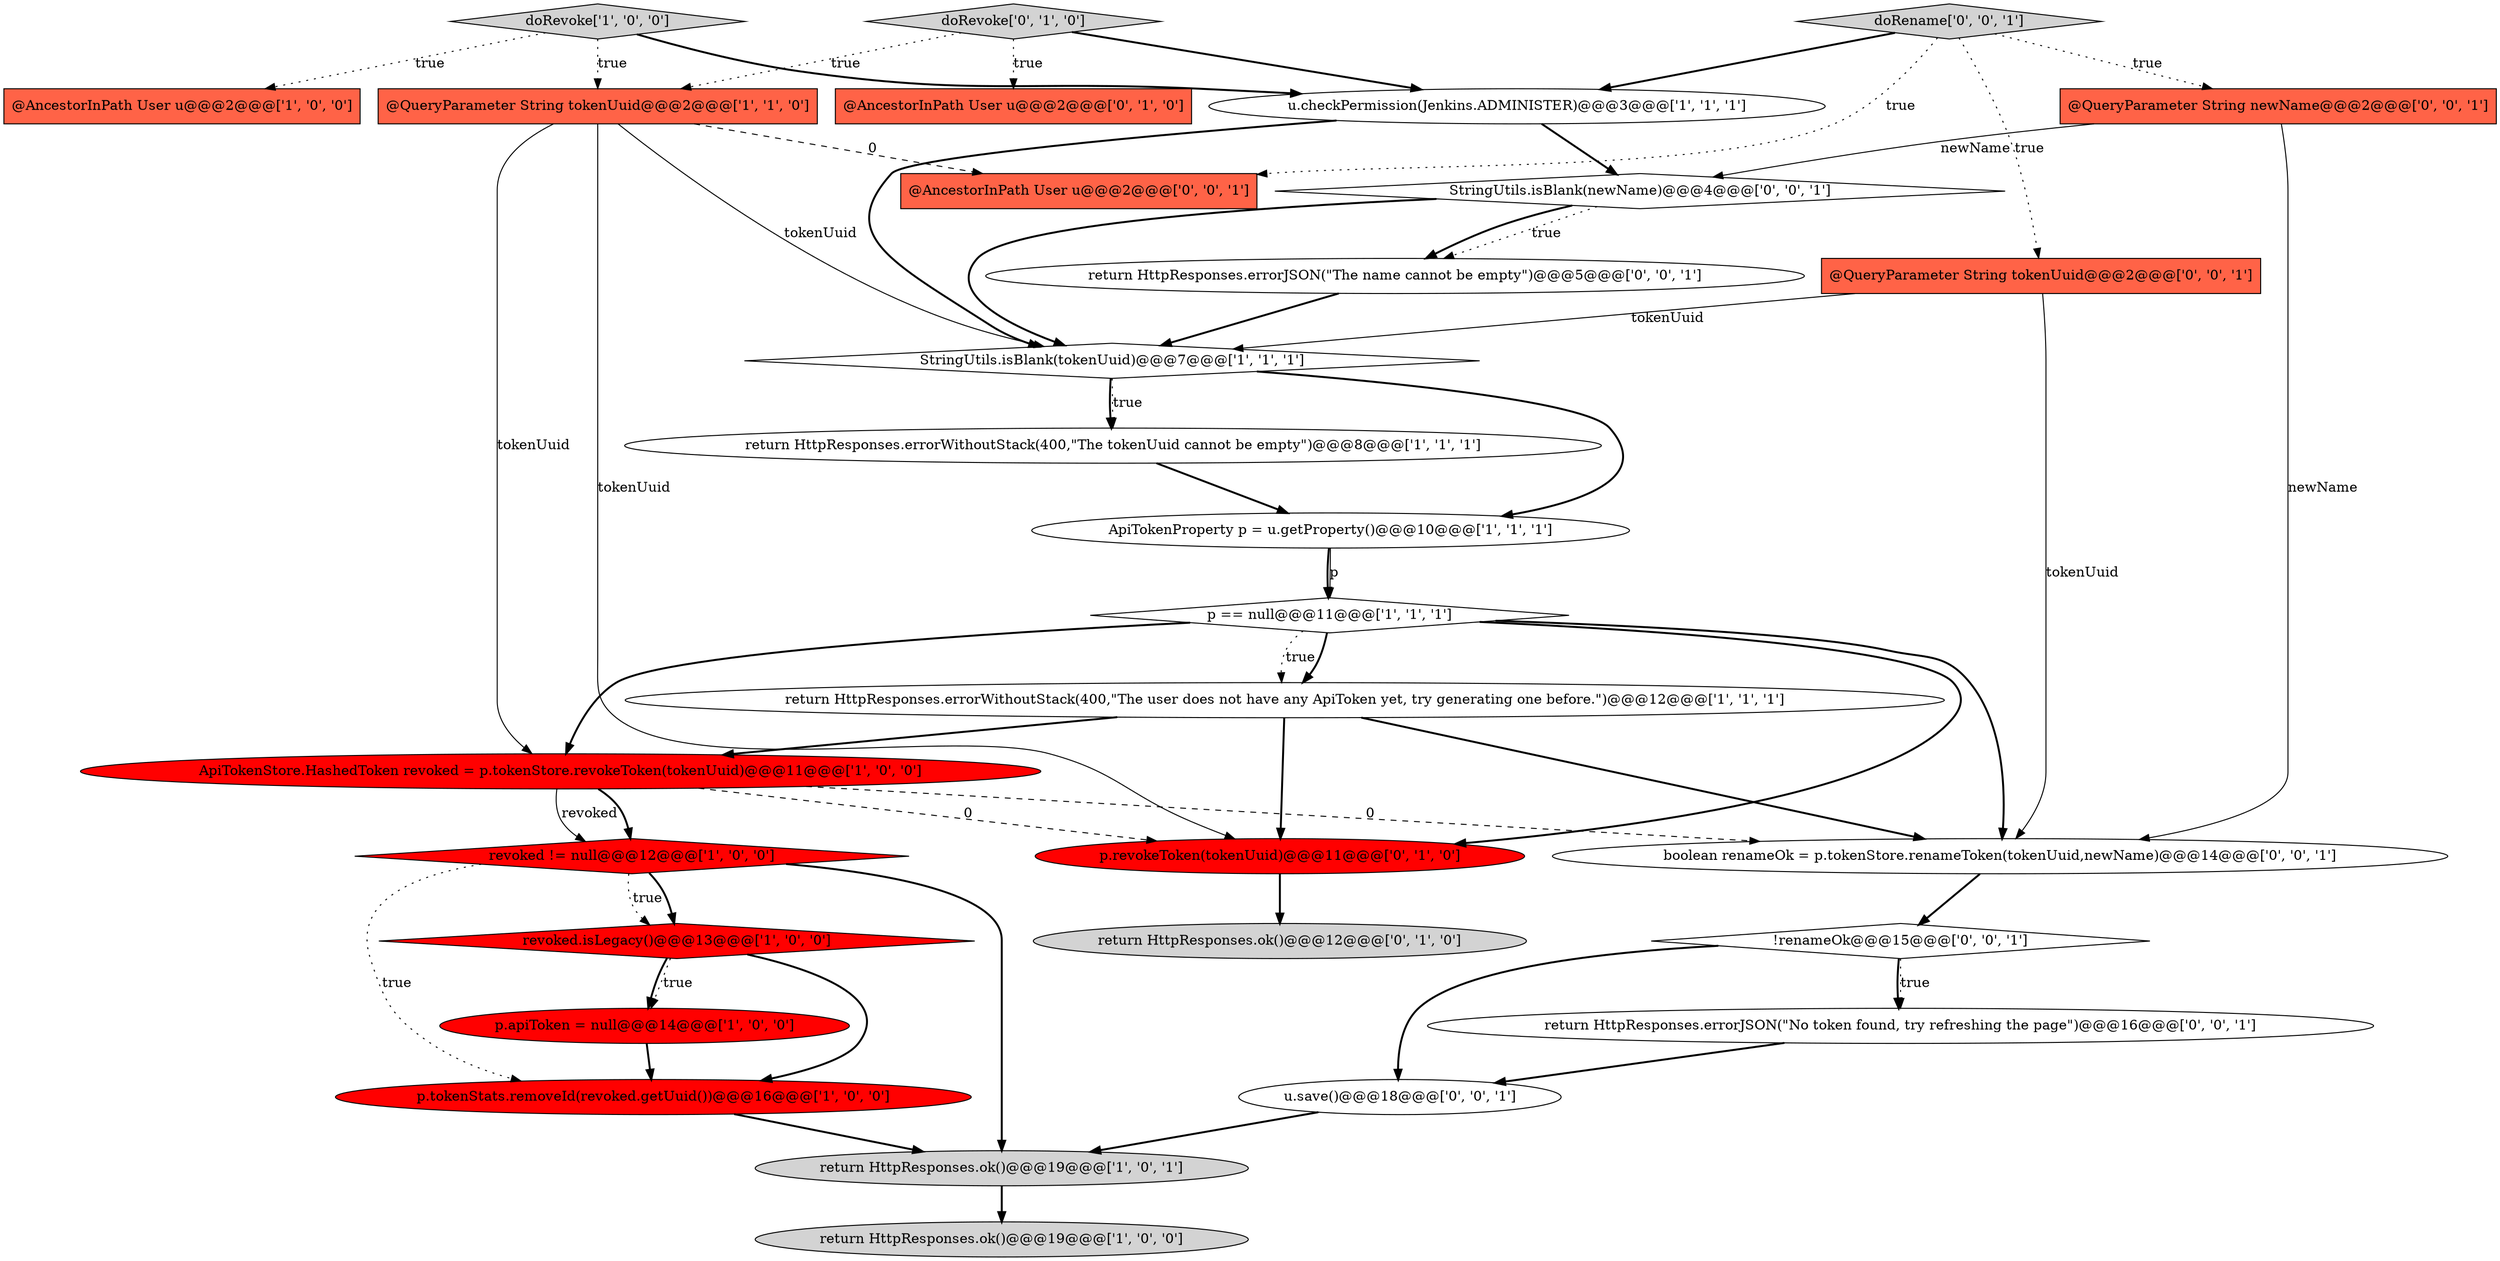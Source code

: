 digraph {
11 [style = filled, label = "return HttpResponses.ok()@@@19@@@['1', '0', '0']", fillcolor = lightgray, shape = ellipse image = "AAA0AAABBB1BBB"];
23 [style = filled, label = "boolean renameOk = p.tokenStore.renameToken(tokenUuid,newName)@@@14@@@['0', '0', '1']", fillcolor = white, shape = ellipse image = "AAA0AAABBB3BBB"];
20 [style = filled, label = "u.save()@@@18@@@['0', '0', '1']", fillcolor = white, shape = ellipse image = "AAA0AAABBB3BBB"];
25 [style = filled, label = "@QueryParameter String tokenUuid@@@2@@@['0', '0', '1']", fillcolor = tomato, shape = box image = "AAA0AAABBB3BBB"];
1 [style = filled, label = "p.apiToken = null@@@14@@@['1', '0', '0']", fillcolor = red, shape = ellipse image = "AAA1AAABBB1BBB"];
14 [style = filled, label = "revoked != null@@@12@@@['1', '0', '0']", fillcolor = red, shape = diamond image = "AAA1AAABBB1BBB"];
2 [style = filled, label = "return HttpResponses.ok()@@@19@@@['1', '0', '1']", fillcolor = lightgray, shape = ellipse image = "AAA0AAABBB1BBB"];
4 [style = filled, label = "return HttpResponses.errorWithoutStack(400,\"The tokenUuid cannot be empty\")@@@8@@@['1', '1', '1']", fillcolor = white, shape = ellipse image = "AAA0AAABBB1BBB"];
22 [style = filled, label = "return HttpResponses.errorJSON(\"The name cannot be empty\")@@@5@@@['0', '0', '1']", fillcolor = white, shape = ellipse image = "AAA0AAABBB3BBB"];
29 [style = filled, label = "return HttpResponses.errorJSON(\"No token found, try refreshing the page\")@@@16@@@['0', '0', '1']", fillcolor = white, shape = ellipse image = "AAA0AAABBB3BBB"];
5 [style = filled, label = "@QueryParameter String tokenUuid@@@2@@@['1', '1', '0']", fillcolor = tomato, shape = box image = "AAA0AAABBB1BBB"];
7 [style = filled, label = "ApiTokenProperty p = u.getProperty()@@@10@@@['1', '1', '1']", fillcolor = white, shape = ellipse image = "AAA0AAABBB1BBB"];
8 [style = filled, label = "revoked.isLegacy()@@@13@@@['1', '0', '0']", fillcolor = red, shape = diamond image = "AAA1AAABBB1BBB"];
15 [style = filled, label = "doRevoke['1', '0', '0']", fillcolor = lightgray, shape = diamond image = "AAA0AAABBB1BBB"];
0 [style = filled, label = "@AncestorInPath User u@@@2@@@['1', '0', '0']", fillcolor = tomato, shape = box image = "AAA0AAABBB1BBB"];
26 [style = filled, label = "!renameOk@@@15@@@['0', '0', '1']", fillcolor = white, shape = diamond image = "AAA0AAABBB3BBB"];
13 [style = filled, label = "p == null@@@11@@@['1', '1', '1']", fillcolor = white, shape = diamond image = "AAA0AAABBB1BBB"];
12 [style = filled, label = "u.checkPermission(Jenkins.ADMINISTER)@@@3@@@['1', '1', '1']", fillcolor = white, shape = ellipse image = "AAA0AAABBB1BBB"];
27 [style = filled, label = "@AncestorInPath User u@@@2@@@['0', '0', '1']", fillcolor = tomato, shape = box image = "AAA0AAABBB3BBB"];
28 [style = filled, label = "StringUtils.isBlank(newName)@@@4@@@['0', '0', '1']", fillcolor = white, shape = diamond image = "AAA0AAABBB3BBB"];
10 [style = filled, label = "p.tokenStats.removeId(revoked.getUuid())@@@16@@@['1', '0', '0']", fillcolor = red, shape = ellipse image = "AAA1AAABBB1BBB"];
17 [style = filled, label = "@AncestorInPath User u@@@2@@@['0', '1', '0']", fillcolor = tomato, shape = box image = "AAA0AAABBB2BBB"];
19 [style = filled, label = "return HttpResponses.ok()@@@12@@@['0', '1', '0']", fillcolor = lightgray, shape = ellipse image = "AAA0AAABBB2BBB"];
21 [style = filled, label = "@QueryParameter String newName@@@2@@@['0', '0', '1']", fillcolor = tomato, shape = box image = "AAA0AAABBB3BBB"];
18 [style = filled, label = "p.revokeToken(tokenUuid)@@@11@@@['0', '1', '0']", fillcolor = red, shape = ellipse image = "AAA1AAABBB2BBB"];
3 [style = filled, label = "return HttpResponses.errorWithoutStack(400,\"The user does not have any ApiToken yet, try generating one before.\")@@@12@@@['1', '1', '1']", fillcolor = white, shape = ellipse image = "AAA0AAABBB1BBB"];
6 [style = filled, label = "StringUtils.isBlank(tokenUuid)@@@7@@@['1', '1', '1']", fillcolor = white, shape = diamond image = "AAA0AAABBB1BBB"];
9 [style = filled, label = "ApiTokenStore.HashedToken revoked = p.tokenStore.revokeToken(tokenUuid)@@@11@@@['1', '0', '0']", fillcolor = red, shape = ellipse image = "AAA1AAABBB1BBB"];
16 [style = filled, label = "doRevoke['0', '1', '0']", fillcolor = lightgray, shape = diamond image = "AAA0AAABBB2BBB"];
24 [style = filled, label = "doRename['0', '0', '1']", fillcolor = lightgray, shape = diamond image = "AAA0AAABBB3BBB"];
7->13 [style = bold, label=""];
15->5 [style = dotted, label="true"];
8->10 [style = bold, label=""];
25->6 [style = solid, label="tokenUuid"];
5->9 [style = solid, label="tokenUuid"];
28->6 [style = bold, label=""];
24->12 [style = bold, label=""];
12->28 [style = bold, label=""];
13->3 [style = dotted, label="true"];
24->25 [style = dotted, label="true"];
7->13 [style = solid, label="p"];
9->18 [style = dashed, label="0"];
26->29 [style = bold, label=""];
16->17 [style = dotted, label="true"];
18->19 [style = bold, label=""];
23->26 [style = bold, label=""];
24->27 [style = dotted, label="true"];
12->6 [style = bold, label=""];
15->0 [style = dotted, label="true"];
9->23 [style = dashed, label="0"];
14->10 [style = dotted, label="true"];
4->7 [style = bold, label=""];
5->6 [style = solid, label="tokenUuid"];
3->18 [style = bold, label=""];
9->14 [style = solid, label="revoked"];
20->2 [style = bold, label=""];
3->9 [style = bold, label=""];
8->1 [style = bold, label=""];
8->1 [style = dotted, label="true"];
6->4 [style = bold, label=""];
29->20 [style = bold, label=""];
3->23 [style = bold, label=""];
5->27 [style = dashed, label="0"];
13->3 [style = bold, label=""];
21->23 [style = solid, label="newName"];
6->4 [style = dotted, label="true"];
16->5 [style = dotted, label="true"];
28->22 [style = dotted, label="true"];
9->14 [style = bold, label=""];
13->23 [style = bold, label=""];
14->8 [style = dotted, label="true"];
22->6 [style = bold, label=""];
26->29 [style = dotted, label="true"];
10->2 [style = bold, label=""];
14->8 [style = bold, label=""];
14->2 [style = bold, label=""];
13->9 [style = bold, label=""];
15->12 [style = bold, label=""];
6->7 [style = bold, label=""];
5->18 [style = solid, label="tokenUuid"];
1->10 [style = bold, label=""];
24->21 [style = dotted, label="true"];
16->12 [style = bold, label=""];
2->11 [style = bold, label=""];
28->22 [style = bold, label=""];
26->20 [style = bold, label=""];
13->18 [style = bold, label=""];
21->28 [style = solid, label="newName"];
25->23 [style = solid, label="tokenUuid"];
}
